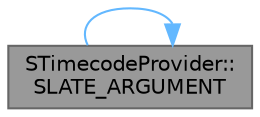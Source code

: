 digraph "STimecodeProvider::SLATE_ARGUMENT"
{
 // INTERACTIVE_SVG=YES
 // LATEX_PDF_SIZE
  bgcolor="transparent";
  edge [fontname=Helvetica,fontsize=10,labelfontname=Helvetica,labelfontsize=10];
  node [fontname=Helvetica,fontsize=10,shape=box,height=0.2,width=0.4];
  rankdir="LR";
  Node1 [id="Node000001",label="STimecodeProvider::\lSLATE_ARGUMENT",height=0.2,width=0.4,color="gray40", fillcolor="grey60", style="filled", fontcolor="black",tooltip="Should display the TimecodeProvider's frame rate."];
  Node1 -> Node1 [id="edge1_Node000001_Node000001",color="steelblue1",style="solid",tooltip=" "];
}
